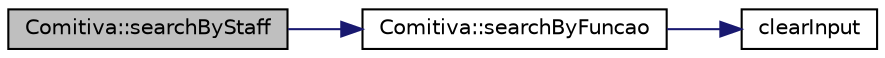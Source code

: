 digraph "Comitiva::searchByStaff"
{
 // LATEX_PDF_SIZE
  edge [fontname="Helvetica",fontsize="10",labelfontname="Helvetica",labelfontsize="10"];
  node [fontname="Helvetica",fontsize="10",shape=record];
  rankdir="LR";
  Node1 [label="Comitiva::searchByStaff",height=0.2,width=0.4,color="black", fillcolor="grey75", style="filled", fontcolor="black",tooltip="Menu para procura por membros do Staff."];
  Node1 -> Node2 [color="midnightblue",fontsize="10",style="solid",fontname="Helvetica"];
  Node2 [label="Comitiva::searchByFuncao",height=0.2,width=0.4,color="black", fillcolor="white", style="filled",URL="$class_comitiva.html#a71ecafd79e29b7d21fd2b5978612aee0",tooltip="Mostra todos os elementos com uma função específica de um vetor de membros de staff passado como argu..."];
  Node2 -> Node3 [color="midnightblue",fontsize="10",style="solid",fontname="Helvetica"];
  Node3 [label="clearInput",height=0.2,width=0.4,color="black", fillcolor="white", style="filled",URL="$utils_8cpp.html#a5d555657ce648c1a47abb70f1029589d",tooltip="Limpa o input buffer."];
}
